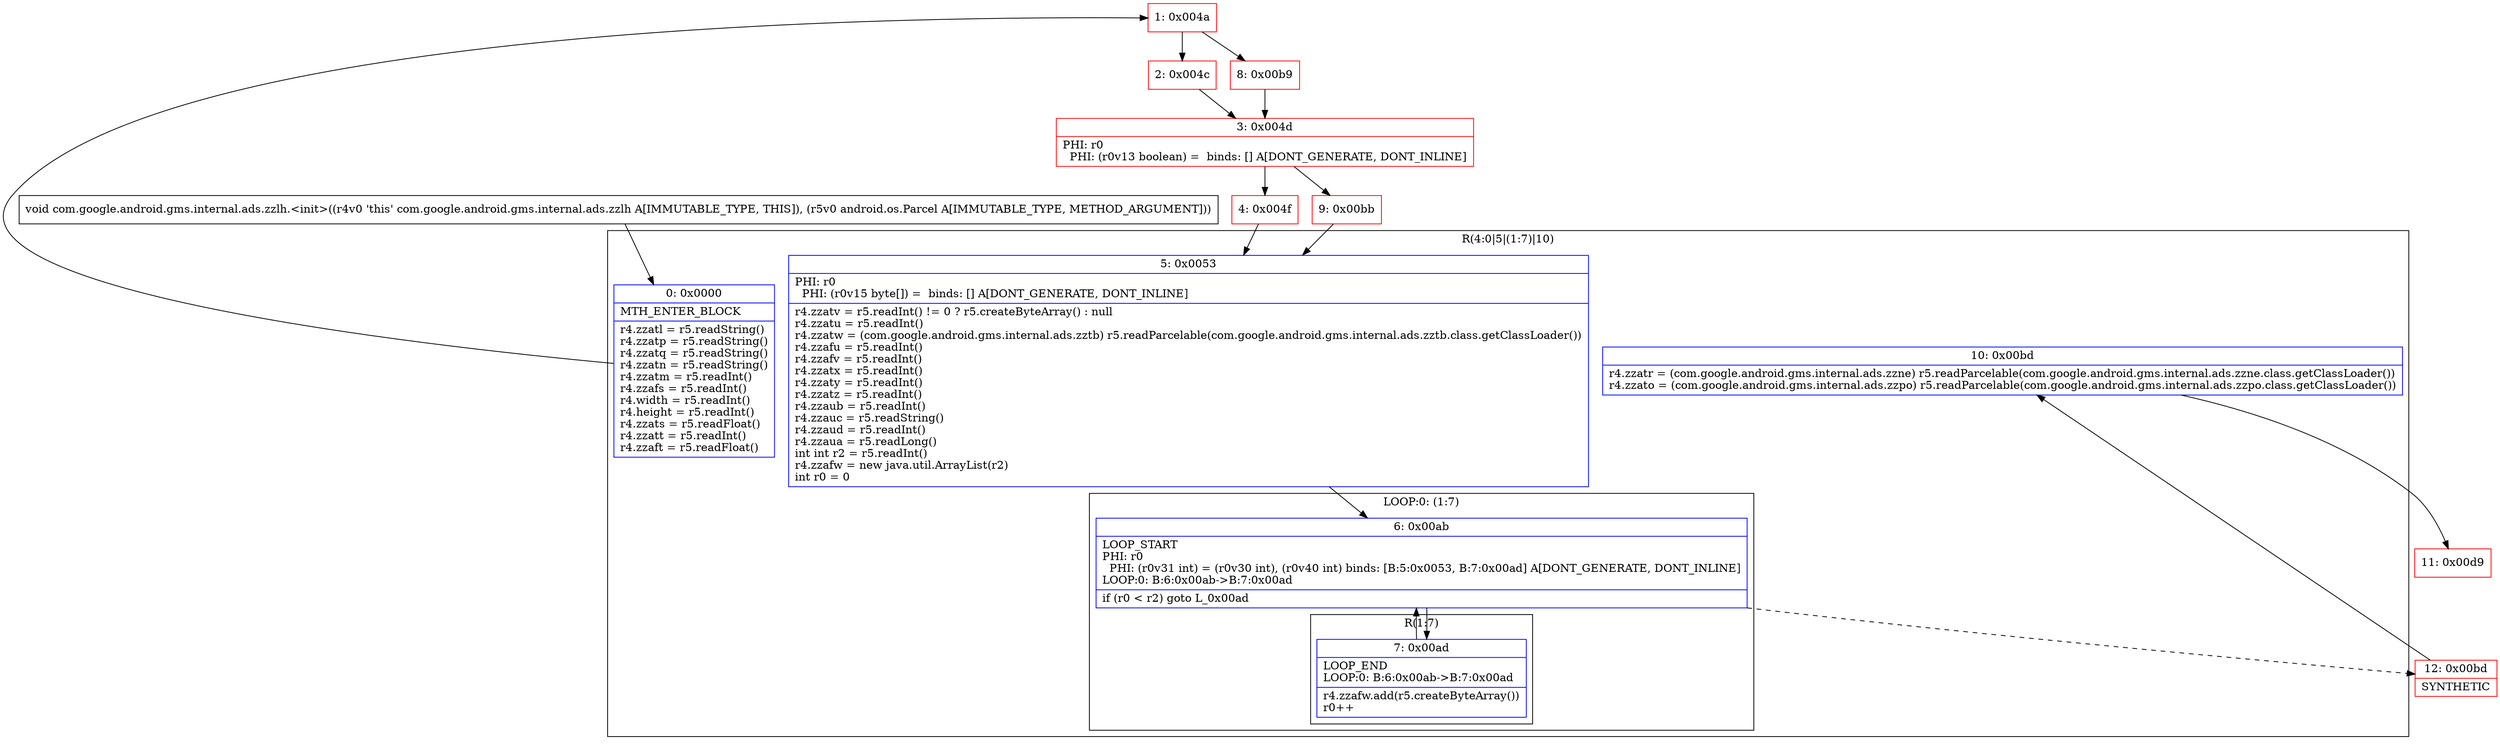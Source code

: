 digraph "CFG forcom.google.android.gms.internal.ads.zzlh.\<init\>(Landroid\/os\/Parcel;)V" {
subgraph cluster_Region_2006707948 {
label = "R(4:0|5|(1:7)|10)";
node [shape=record,color=blue];
Node_0 [shape=record,label="{0\:\ 0x0000|MTH_ENTER_BLOCK\l|r4.zzatl = r5.readString()\lr4.zzatp = r5.readString()\lr4.zzatq = r5.readString()\lr4.zzatn = r5.readString()\lr4.zzatm = r5.readInt()\lr4.zzafs = r5.readInt()\lr4.width = r5.readInt()\lr4.height = r5.readInt()\lr4.zzats = r5.readFloat()\lr4.zzatt = r5.readInt()\lr4.zzaft = r5.readFloat()\l}"];
Node_5 [shape=record,label="{5\:\ 0x0053|PHI: r0 \l  PHI: (r0v15 byte[]) =  binds: [] A[DONT_GENERATE, DONT_INLINE]\l|r4.zzatv = r5.readInt() != 0 ? r5.createByteArray() : null\lr4.zzatu = r5.readInt()\lr4.zzatw = (com.google.android.gms.internal.ads.zztb) r5.readParcelable(com.google.android.gms.internal.ads.zztb.class.getClassLoader())\lr4.zzafu = r5.readInt()\lr4.zzafv = r5.readInt()\lr4.zzatx = r5.readInt()\lr4.zzaty = r5.readInt()\lr4.zzatz = r5.readInt()\lr4.zzaub = r5.readInt()\lr4.zzauc = r5.readString()\lr4.zzaud = r5.readInt()\lr4.zzaua = r5.readLong()\lint int r2 = r5.readInt()\lr4.zzafw = new java.util.ArrayList(r2)\lint r0 = 0\l}"];
subgraph cluster_LoopRegion_149912088 {
label = "LOOP:0: (1:7)";
node [shape=record,color=blue];
Node_6 [shape=record,label="{6\:\ 0x00ab|LOOP_START\lPHI: r0 \l  PHI: (r0v31 int) = (r0v30 int), (r0v40 int) binds: [B:5:0x0053, B:7:0x00ad] A[DONT_GENERATE, DONT_INLINE]\lLOOP:0: B:6:0x00ab\-\>B:7:0x00ad\l|if (r0 \< r2) goto L_0x00ad\l}"];
subgraph cluster_Region_508977980 {
label = "R(1:7)";
node [shape=record,color=blue];
Node_7 [shape=record,label="{7\:\ 0x00ad|LOOP_END\lLOOP:0: B:6:0x00ab\-\>B:7:0x00ad\l|r4.zzafw.add(r5.createByteArray())\lr0++\l}"];
}
}
Node_10 [shape=record,label="{10\:\ 0x00bd|r4.zzatr = (com.google.android.gms.internal.ads.zzne) r5.readParcelable(com.google.android.gms.internal.ads.zzne.class.getClassLoader())\lr4.zzato = (com.google.android.gms.internal.ads.zzpo) r5.readParcelable(com.google.android.gms.internal.ads.zzpo.class.getClassLoader())\l}"];
}
Node_1 [shape=record,color=red,label="{1\:\ 0x004a}"];
Node_2 [shape=record,color=red,label="{2\:\ 0x004c}"];
Node_3 [shape=record,color=red,label="{3\:\ 0x004d|PHI: r0 \l  PHI: (r0v13 boolean) =  binds: [] A[DONT_GENERATE, DONT_INLINE]\l}"];
Node_4 [shape=record,color=red,label="{4\:\ 0x004f}"];
Node_8 [shape=record,color=red,label="{8\:\ 0x00b9}"];
Node_9 [shape=record,color=red,label="{9\:\ 0x00bb}"];
Node_11 [shape=record,color=red,label="{11\:\ 0x00d9}"];
Node_12 [shape=record,color=red,label="{12\:\ 0x00bd|SYNTHETIC\l}"];
MethodNode[shape=record,label="{void com.google.android.gms.internal.ads.zzlh.\<init\>((r4v0 'this' com.google.android.gms.internal.ads.zzlh A[IMMUTABLE_TYPE, THIS]), (r5v0 android.os.Parcel A[IMMUTABLE_TYPE, METHOD_ARGUMENT])) }"];
MethodNode -> Node_0;
Node_0 -> Node_1;
Node_5 -> Node_6;
Node_6 -> Node_7;
Node_6 -> Node_12[style=dashed];
Node_7 -> Node_6;
Node_10 -> Node_11;
Node_1 -> Node_2;
Node_1 -> Node_8;
Node_2 -> Node_3;
Node_3 -> Node_4;
Node_3 -> Node_9;
Node_4 -> Node_5;
Node_8 -> Node_3;
Node_9 -> Node_5;
Node_12 -> Node_10;
}

